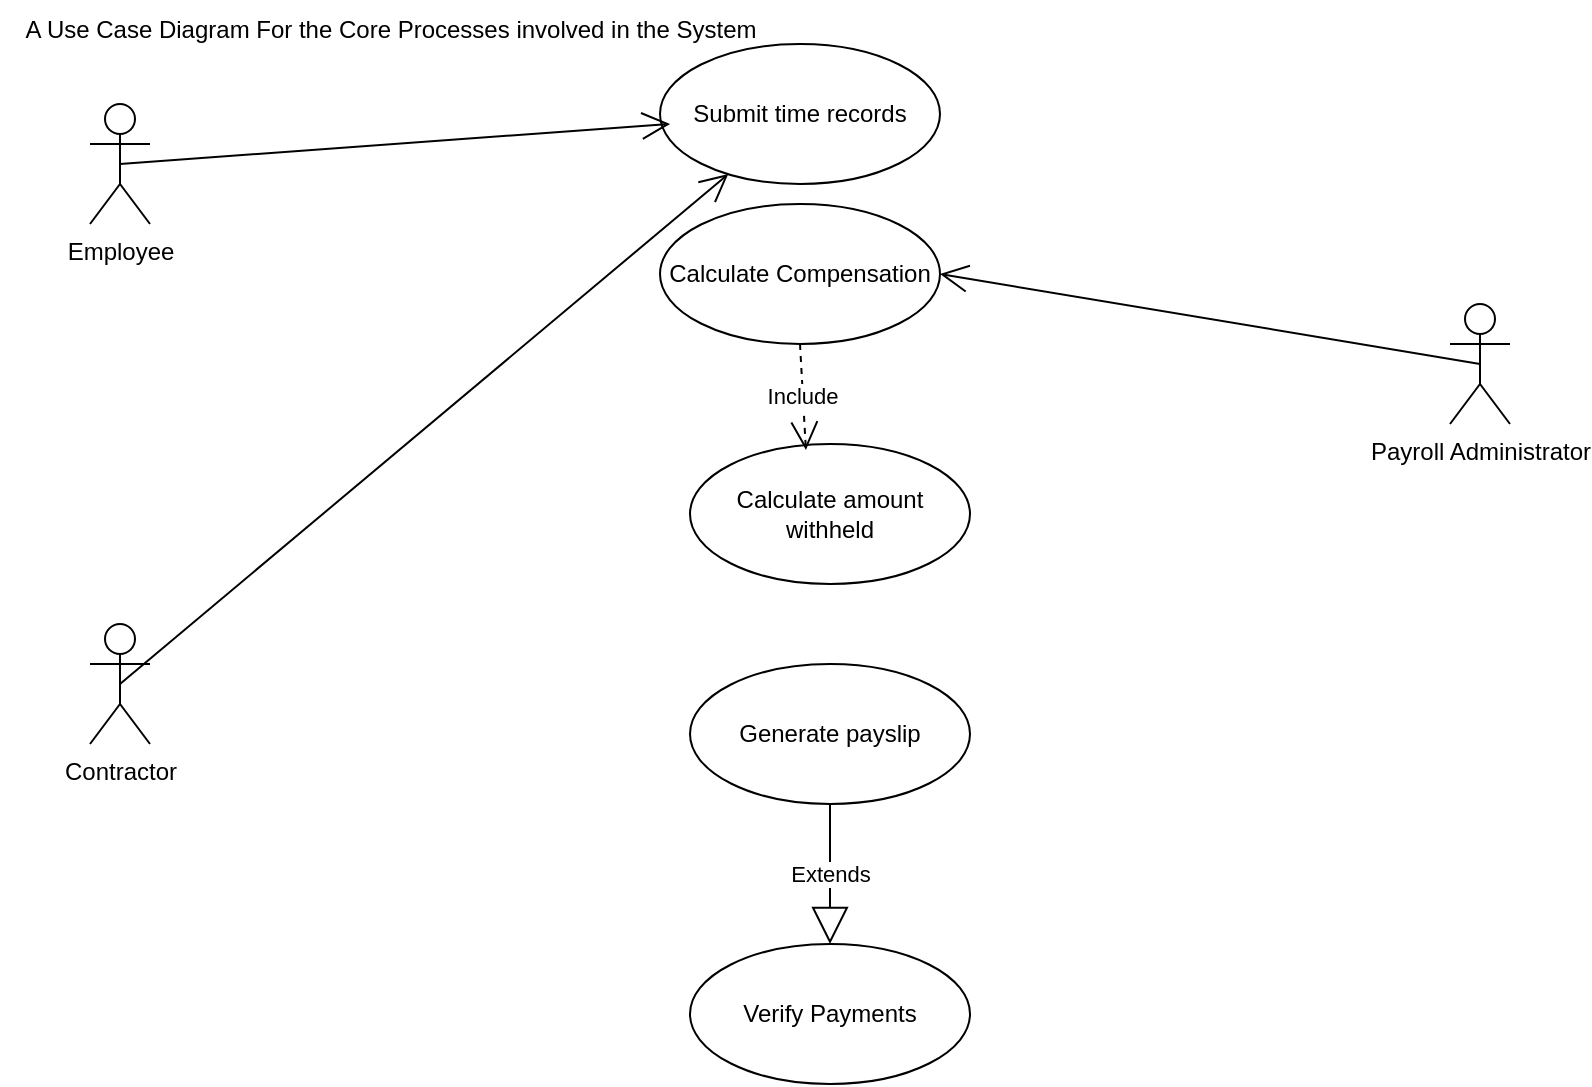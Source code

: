 <mxfile version="27.0.5">
  <diagram name="Page-1" id="QAGXjlr4UKksYEMfvC8U">
    <mxGraphModel dx="856" dy="1621" grid="1" gridSize="10" guides="1" tooltips="1" connect="1" arrows="1" fold="1" page="1" pageScale="1" pageWidth="850" pageHeight="1100" math="0" shadow="0">
      <root>
        <mxCell id="0" />
        <mxCell id="1" parent="0" />
        <mxCell id="q_NOY7GA--QcnYgStTIp-1" value="Employee" style="shape=umlActor;verticalLabelPosition=bottom;verticalAlign=top;html=1;" vertex="1" parent="1">
          <mxGeometry x="70" y="50" width="30" height="60" as="geometry" />
        </mxCell>
        <mxCell id="q_NOY7GA--QcnYgStTIp-2" value="Contractor" style="shape=umlActor;verticalLabelPosition=bottom;verticalAlign=top;html=1;" vertex="1" parent="1">
          <mxGeometry x="70" y="310" width="30" height="60" as="geometry" />
        </mxCell>
        <mxCell id="q_NOY7GA--QcnYgStTIp-3" value="Payroll Administrator" style="shape=umlActor;verticalLabelPosition=bottom;verticalAlign=top;html=1;" vertex="1" parent="1">
          <mxGeometry x="750" y="150" width="30" height="60" as="geometry" />
        </mxCell>
        <mxCell id="q_NOY7GA--QcnYgStTIp-4" value="Submit time records" style="ellipse;whiteSpace=wrap;html=1;" vertex="1" parent="1">
          <mxGeometry x="355" y="20" width="140" height="70" as="geometry" />
        </mxCell>
        <mxCell id="q_NOY7GA--QcnYgStTIp-5" value="Calculate Compensation" style="ellipse;whiteSpace=wrap;html=1;" vertex="1" parent="1">
          <mxGeometry x="355" y="100" width="140" height="70" as="geometry" />
        </mxCell>
        <mxCell id="q_NOY7GA--QcnYgStTIp-6" value="Calculate amount withheld" style="ellipse;whiteSpace=wrap;html=1;" vertex="1" parent="1">
          <mxGeometry x="370" y="220" width="140" height="70" as="geometry" />
        </mxCell>
        <mxCell id="q_NOY7GA--QcnYgStTIp-7" value="Generate payslip" style="ellipse;whiteSpace=wrap;html=1;" vertex="1" parent="1">
          <mxGeometry x="370" y="330" width="140" height="70" as="geometry" />
        </mxCell>
        <mxCell id="q_NOY7GA--QcnYgStTIp-8" value="Verify Payments" style="ellipse;whiteSpace=wrap;html=1;" vertex="1" parent="1">
          <mxGeometry x="370" y="470" width="140" height="70" as="geometry" />
        </mxCell>
        <mxCell id="q_NOY7GA--QcnYgStTIp-9" value="" style="endArrow=open;endFill=1;endSize=12;html=1;rounded=0;exitX=0.5;exitY=0.5;exitDx=0;exitDy=0;exitPerimeter=0;entryX=0.036;entryY=0.571;entryDx=0;entryDy=0;entryPerimeter=0;" edge="1" parent="1" source="q_NOY7GA--QcnYgStTIp-1" target="q_NOY7GA--QcnYgStTIp-4">
          <mxGeometry width="160" relative="1" as="geometry">
            <mxPoint x="110" y="80" as="sourcePoint" />
            <mxPoint x="270" y="80" as="targetPoint" />
          </mxGeometry>
        </mxCell>
        <mxCell id="q_NOY7GA--QcnYgStTIp-10" value="" style="endArrow=open;endFill=1;endSize=12;html=1;rounded=0;exitX=0.5;exitY=0.5;exitDx=0;exitDy=0;exitPerimeter=0;" edge="1" parent="1" source="q_NOY7GA--QcnYgStTIp-2" target="q_NOY7GA--QcnYgStTIp-4">
          <mxGeometry width="160" relative="1" as="geometry">
            <mxPoint x="350" y="270" as="sourcePoint" />
            <mxPoint x="330" y="120" as="targetPoint" />
            <Array as="points" />
          </mxGeometry>
        </mxCell>
        <mxCell id="q_NOY7GA--QcnYgStTIp-11" value="" style="endArrow=open;endFill=1;endSize=12;html=1;rounded=0;entryX=1;entryY=0.5;entryDx=0;entryDy=0;exitX=0.5;exitY=0.5;exitDx=0;exitDy=0;exitPerimeter=0;" edge="1" parent="1" source="q_NOY7GA--QcnYgStTIp-3" target="q_NOY7GA--QcnYgStTIp-5">
          <mxGeometry width="160" relative="1" as="geometry">
            <mxPoint x="730" y="180" as="sourcePoint" />
            <mxPoint x="730" y="330" as="targetPoint" />
          </mxGeometry>
        </mxCell>
        <mxCell id="q_NOY7GA--QcnYgStTIp-12" value="Extends" style="endArrow=block;endSize=16;endFill=0;html=1;rounded=0;exitX=0.5;exitY=1;exitDx=0;exitDy=0;entryX=0.5;entryY=0;entryDx=0;entryDy=0;" edge="1" parent="1" source="q_NOY7GA--QcnYgStTIp-7" target="q_NOY7GA--QcnYgStTIp-8">
          <mxGeometry width="160" relative="1" as="geometry">
            <mxPoint x="350" y="400" as="sourcePoint" />
            <mxPoint x="440" y="460" as="targetPoint" />
          </mxGeometry>
        </mxCell>
        <mxCell id="q_NOY7GA--QcnYgStTIp-14" value="Include" style="endArrow=open;endSize=12;dashed=1;html=1;rounded=0;exitX=0.5;exitY=1;exitDx=0;exitDy=0;entryX=0.414;entryY=0.043;entryDx=0;entryDy=0;entryPerimeter=0;" edge="1" parent="1" source="q_NOY7GA--QcnYgStTIp-5" target="q_NOY7GA--QcnYgStTIp-6">
          <mxGeometry width="160" relative="1" as="geometry">
            <mxPoint x="180" y="320" as="sourcePoint" />
            <mxPoint x="340" y="320" as="targetPoint" />
          </mxGeometry>
        </mxCell>
        <mxCell id="q_NOY7GA--QcnYgStTIp-16" value="A Use Case Diagram For the Core Processes involved in the System" style="text;html=1;align=center;verticalAlign=middle;resizable=0;points=[];autosize=1;strokeColor=none;fillColor=none;" vertex="1" parent="1">
          <mxGeometry x="25" y="-2" width="390" height="30" as="geometry" />
        </mxCell>
      </root>
    </mxGraphModel>
  </diagram>
</mxfile>

